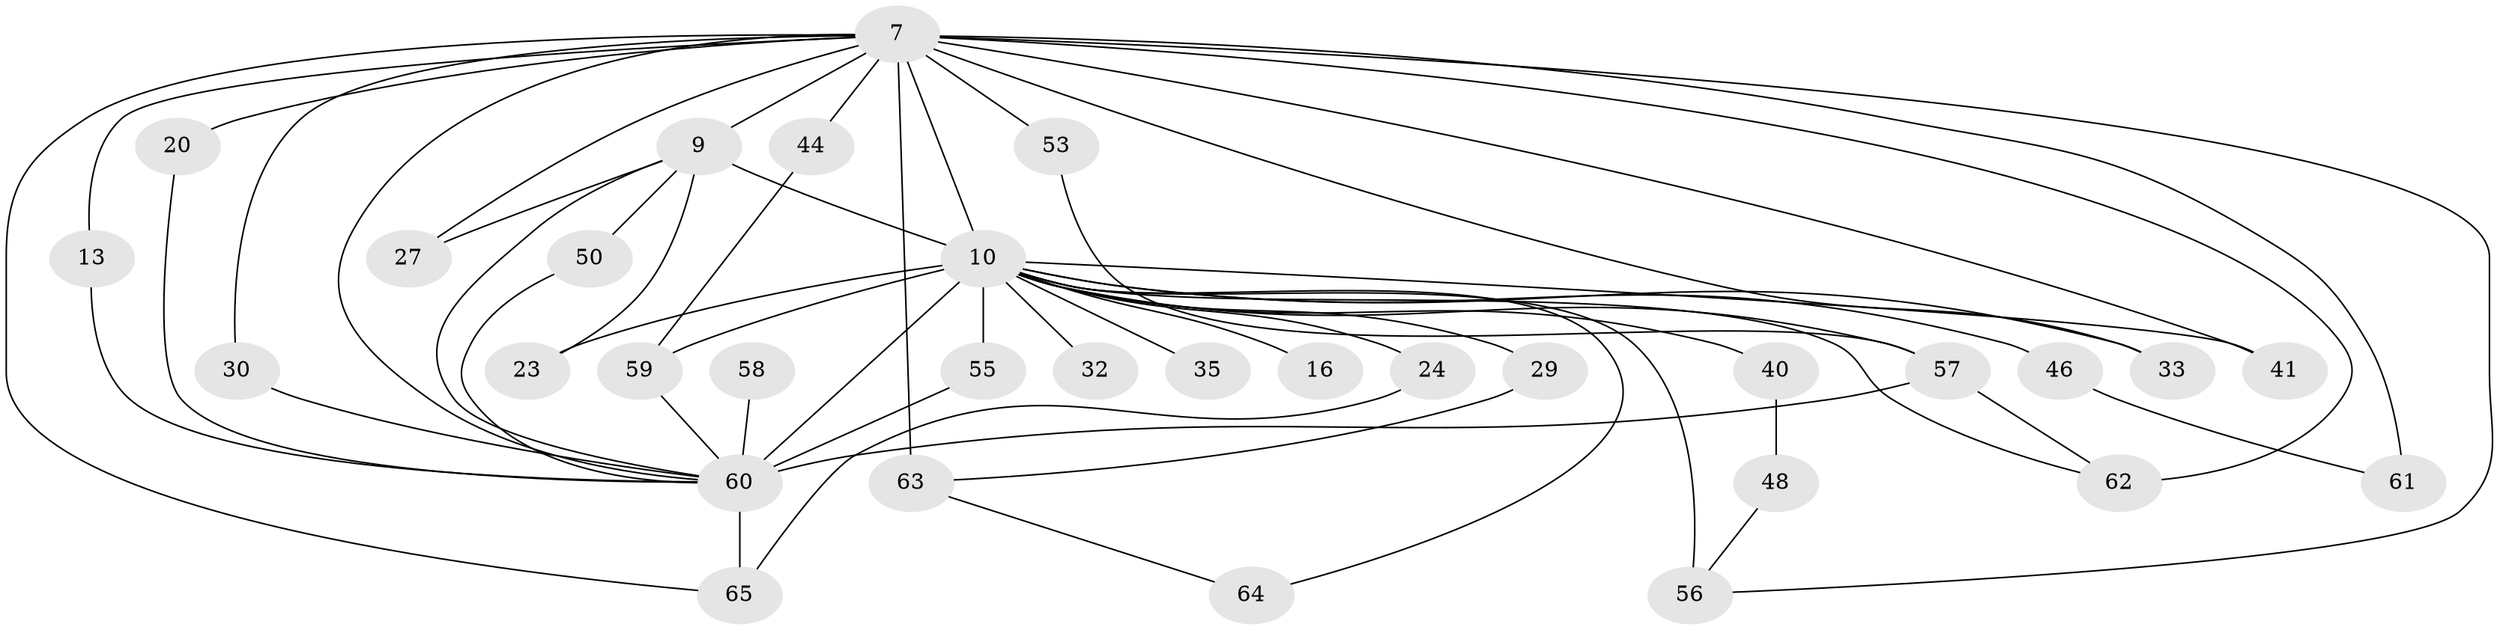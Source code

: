 // original degree distribution, {19: 0.015384615384615385, 15: 0.03076923076923077, 16: 0.015384615384615385, 21: 0.03076923076923077, 17: 0.015384615384615385, 12: 0.015384615384615385, 10: 0.015384615384615385, 18: 0.015384615384615385, 4: 0.03076923076923077, 3: 0.2153846153846154, 2: 0.5230769230769231, 6: 0.015384615384615385, 5: 0.046153846153846156, 7: 0.015384615384615385}
// Generated by graph-tools (version 1.1) at 2025/43/03/09/25 04:43:07]
// undirected, 32 vertices, 56 edges
graph export_dot {
graph [start="1"]
  node [color=gray90,style=filled];
  7 [super="+4"];
  9 [super="+8"];
  10 [super="+6+2"];
  13;
  16;
  20;
  23;
  24;
  27;
  29;
  30 [super="+12"];
  32;
  33;
  35;
  40;
  41 [super="+14"];
  44;
  46 [super="+26"];
  48;
  50;
  53;
  55;
  56 [super="+28+36+39+49"];
  57 [super="+18+45"];
  58 [super="+42"];
  59 [super="+21"];
  60 [super="+43+5+47"];
  61 [super="+11"];
  62 [super="+31+52"];
  63 [super="+51"];
  64;
  65 [super="+54"];
  7 -- 9 [weight=4];
  7 -- 10 [weight=8];
  7 -- 27;
  7 -- 33;
  7 -- 44;
  7 -- 62 [weight=3];
  7 -- 65;
  7 -- 30;
  7 -- 13;
  7 -- 20;
  7 -- 41;
  7 -- 53;
  7 -- 61 [weight=2];
  7 -- 63 [weight=3];
  7 -- 56 [weight=2];
  7 -- 60 [weight=6];
  9 -- 10 [weight=8];
  9 -- 50;
  9 -- 23;
  9 -- 27;
  9 -- 60 [weight=5];
  10 -- 32 [weight=2];
  10 -- 33;
  10 -- 35 [weight=2];
  10 -- 41 [weight=2];
  10 -- 46 [weight=2];
  10 -- 16 [weight=2];
  10 -- 55;
  10 -- 59 [weight=2];
  10 -- 62 [weight=2];
  10 -- 60 [weight=12];
  10 -- 64;
  10 -- 23;
  10 -- 24 [weight=2];
  10 -- 29;
  10 -- 40 [weight=2];
  10 -- 56 [weight=5];
  10 -- 57;
  13 -- 60;
  20 -- 60;
  24 -- 65;
  29 -- 63;
  30 -- 60 [weight=2];
  40 -- 48;
  44 -- 59;
  46 -- 61;
  48 -- 56;
  50 -- 60;
  53 -- 57;
  55 -- 60;
  57 -- 60 [weight=2];
  57 -- 62;
  58 -- 60 [weight=3];
  59 -- 60;
  60 -- 65;
  63 -- 64;
}
